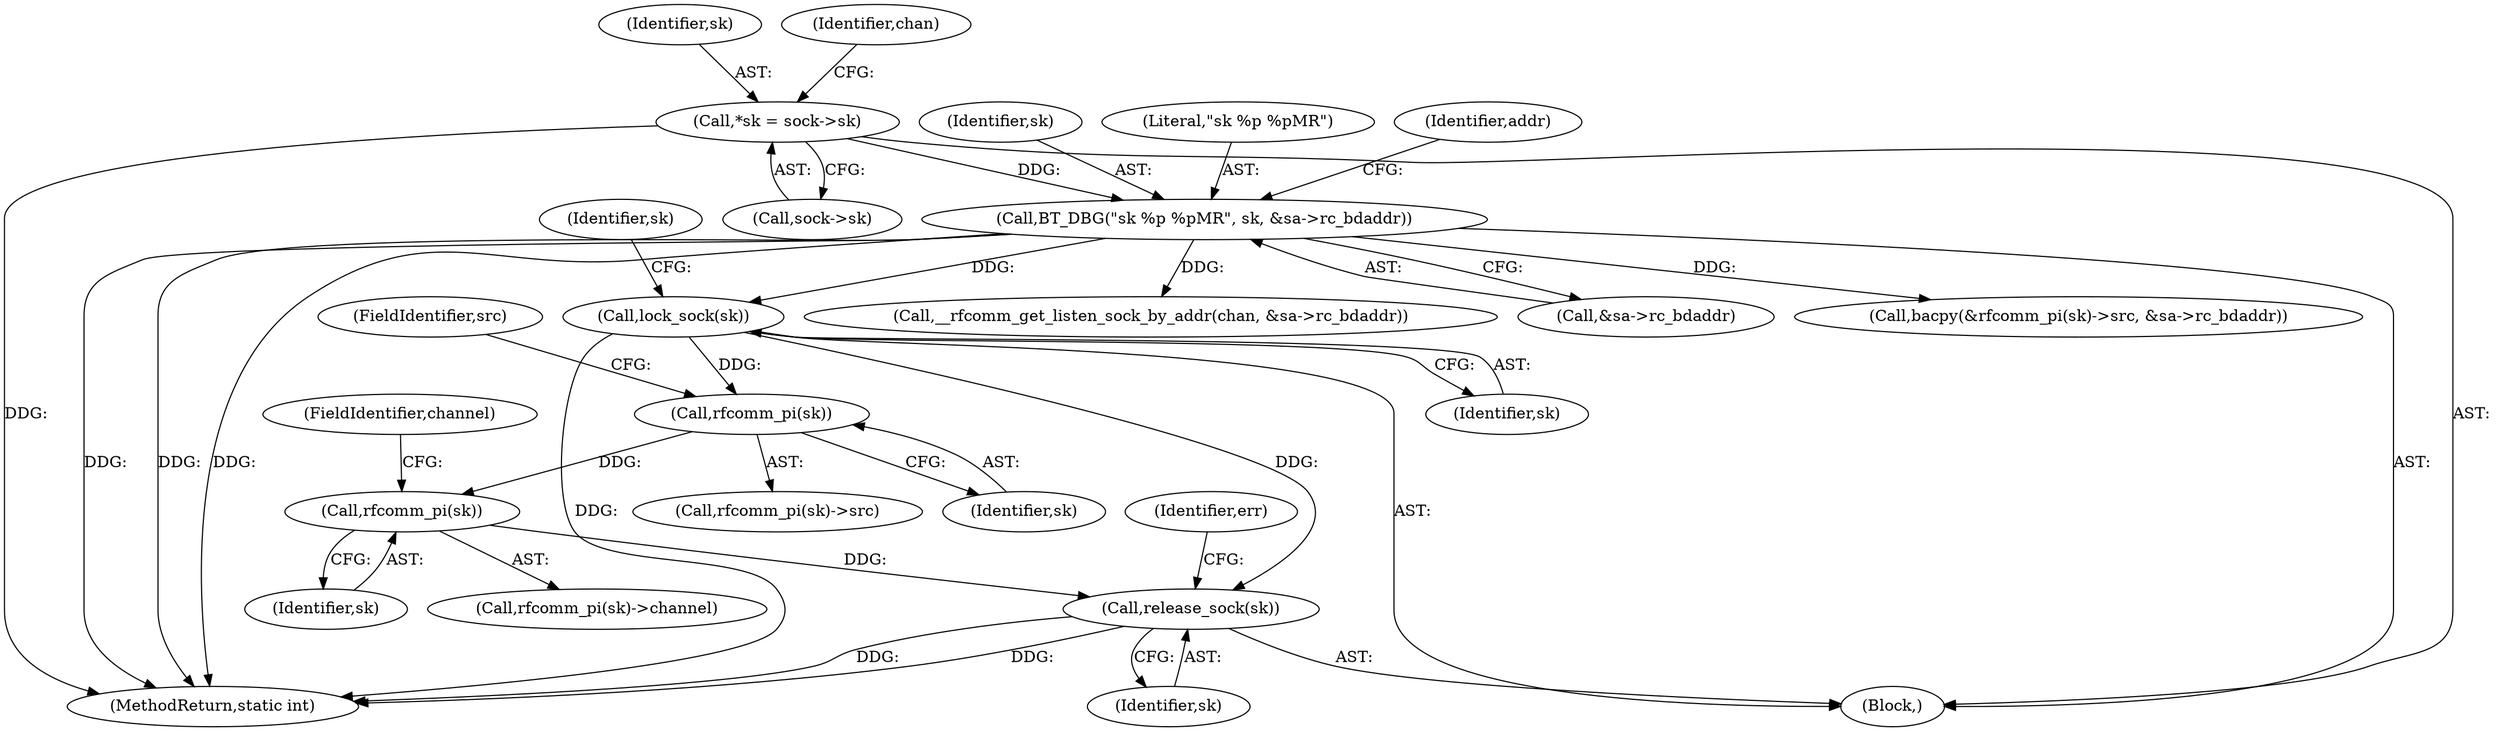 digraph "0_linux_951b6a0717db97ce420547222647bcc40bf1eacd@pointer" {
"1000221" [label="(Call,release_sock(sk))"];
"1000147" [label="(Call,lock_sock(sk))"];
"1000128" [label="(Call,BT_DBG(\"sk %p %pMR\", sk, &sa->rc_bdaddr))"];
"1000113" [label="(Call,*sk = sock->sk)"];
"1000206" [label="(Call,rfcomm_pi(sk))"];
"1000197" [label="(Call,rfcomm_pi(sk))"];
"1000224" [label="(Identifier,err)"];
"1000194" [label="(Call,bacpy(&rfcomm_pi(sk)->src, &sa->rc_bdaddr))"];
"1000114" [label="(Identifier,sk)"];
"1000128" [label="(Call,BT_DBG(\"sk %p %pMR\", sk, &sa->rc_bdaddr))"];
"1000152" [label="(Identifier,sk)"];
"1000115" [label="(Call,sock->sk)"];
"1000198" [label="(Identifier,sk)"];
"1000120" [label="(Identifier,chan)"];
"1000105" [label="(Block,)"];
"1000129" [label="(Literal,\"sk %p %pMR\")"];
"1000138" [label="(Identifier,addr)"];
"1000197" [label="(Call,rfcomm_pi(sk))"];
"1000130" [label="(Identifier,sk)"];
"1000205" [label="(Call,rfcomm_pi(sk)->channel)"];
"1000221" [label="(Call,release_sock(sk))"];
"1000206" [label="(Call,rfcomm_pi(sk))"];
"1000196" [label="(Call,rfcomm_pi(sk)->src)"];
"1000148" [label="(Identifier,sk)"];
"1000113" [label="(Call,*sk = sock->sk)"];
"1000225" [label="(MethodReturn,static int)"];
"1000208" [label="(FieldIdentifier,channel)"];
"1000147" [label="(Call,lock_sock(sk))"];
"1000181" [label="(Call,__rfcomm_get_listen_sock_by_addr(chan, &sa->rc_bdaddr))"];
"1000222" [label="(Identifier,sk)"];
"1000131" [label="(Call,&sa->rc_bdaddr)"];
"1000199" [label="(FieldIdentifier,src)"];
"1000207" [label="(Identifier,sk)"];
"1000221" -> "1000105"  [label="AST: "];
"1000221" -> "1000222"  [label="CFG: "];
"1000222" -> "1000221"  [label="AST: "];
"1000224" -> "1000221"  [label="CFG: "];
"1000221" -> "1000225"  [label="DDG: "];
"1000221" -> "1000225"  [label="DDG: "];
"1000147" -> "1000221"  [label="DDG: "];
"1000206" -> "1000221"  [label="DDG: "];
"1000147" -> "1000105"  [label="AST: "];
"1000147" -> "1000148"  [label="CFG: "];
"1000148" -> "1000147"  [label="AST: "];
"1000152" -> "1000147"  [label="CFG: "];
"1000147" -> "1000225"  [label="DDG: "];
"1000128" -> "1000147"  [label="DDG: "];
"1000147" -> "1000197"  [label="DDG: "];
"1000128" -> "1000105"  [label="AST: "];
"1000128" -> "1000131"  [label="CFG: "];
"1000129" -> "1000128"  [label="AST: "];
"1000130" -> "1000128"  [label="AST: "];
"1000131" -> "1000128"  [label="AST: "];
"1000138" -> "1000128"  [label="CFG: "];
"1000128" -> "1000225"  [label="DDG: "];
"1000128" -> "1000225"  [label="DDG: "];
"1000128" -> "1000225"  [label="DDG: "];
"1000113" -> "1000128"  [label="DDG: "];
"1000128" -> "1000181"  [label="DDG: "];
"1000128" -> "1000194"  [label="DDG: "];
"1000113" -> "1000105"  [label="AST: "];
"1000113" -> "1000115"  [label="CFG: "];
"1000114" -> "1000113"  [label="AST: "];
"1000115" -> "1000113"  [label="AST: "];
"1000120" -> "1000113"  [label="CFG: "];
"1000113" -> "1000225"  [label="DDG: "];
"1000206" -> "1000205"  [label="AST: "];
"1000206" -> "1000207"  [label="CFG: "];
"1000207" -> "1000206"  [label="AST: "];
"1000208" -> "1000206"  [label="CFG: "];
"1000197" -> "1000206"  [label="DDG: "];
"1000197" -> "1000196"  [label="AST: "];
"1000197" -> "1000198"  [label="CFG: "];
"1000198" -> "1000197"  [label="AST: "];
"1000199" -> "1000197"  [label="CFG: "];
}
